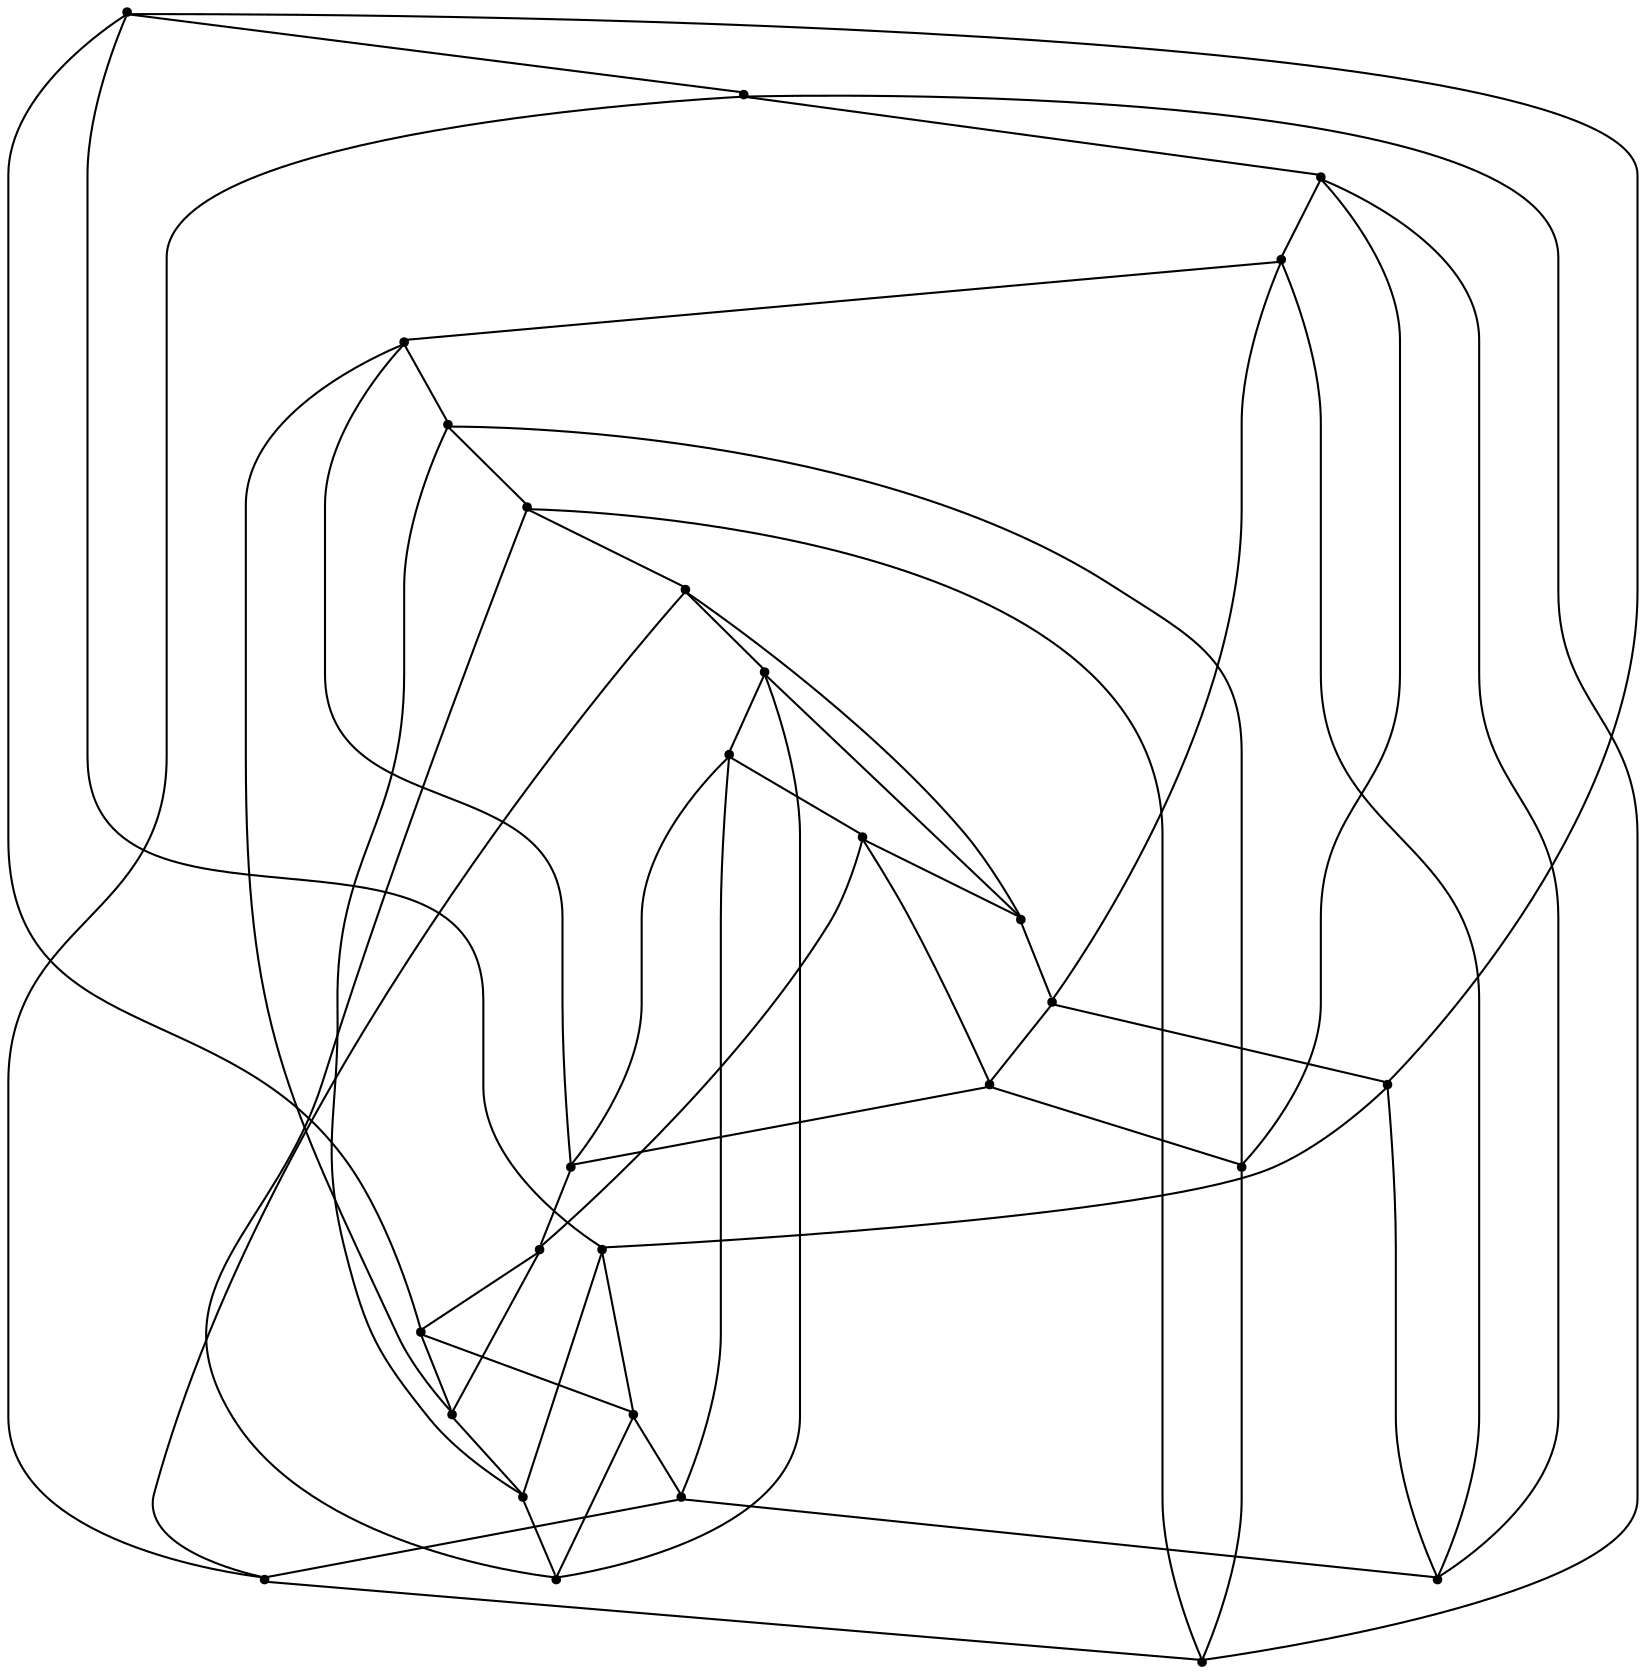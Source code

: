 graph {
  node [shape=point,comment="{\"directed\":false,\"doi\":\"10.1007/978-3-540-77537-9_32\",\"figure\":\"6\"}"]

  v0 [pos="919.6229275636894,990.9127920844339"]
  v1 [pos="1628.809648859778,990.9127920844339"]
  v2 [pos="825.0651031405426,943.6518584684893"]
  v3 [pos="1108.7395785132119,943.6518584684893"]
  v4 [pos="1581.5318182834358,943.6518584684893"]
  v5 [pos="966.9023567332777,849.128910012679"]
  v6 [pos="1392.414610609897,849.1289100126787"]
  v7 [pos="1439.6940318262853,849.1289100126787"]
  v8 [pos="1486.972435033044,849.128910012679"]
  v9 [pos="966.9023567332778,896.3904160412876"]
  v10 [pos="1392.4146106098974,896.3904160412876"]
  v11 [pos="1439.6940318262855,896.3904160412876"]
  v12 [pos="1486.972435033044,896.3904160412876"]
  v13 [pos="1534.2518244366315,1227.2189865979283"]
  v14 [pos="1061.4601811564244,801.8685488093986"]
  v15 [pos="1486.972435033044,1321.7408538298173"]
  v16 [pos="1486.972435033044,1369.0022962570192"]
  v17 [pos="1345.135189393509,754.6071063821967"]
  v18 [pos="1439.6940318262855,1321.7408538298175"]
  v19 [pos="1439.694031826285,1369.0022962570192"]
  v20 [pos="1345.1351893935093,707.3451233430344"]
  v21 [pos="1392.4146106098974,1369.0022962570192"]
  v22 [pos="1108.7395785132119,1510.7861783287744"]
  v23 [pos="1108.7395785132119,1416.2643110968852"]
  v24 [pos="1014.1807519868363,1463.5241634889085"]
  v25 [pos="966.9023567332778,1369.0022962570192"]
  v26 [pos="966.9023567332777,1321.7408538298175"]
  v27 [pos="872.3429655296858,1274.48042902513"]

  v0 -- v27 [id="-1",pos="919.6229275636894,990.9127920844339 872.3445402633312,990.9123786752875 872.3445402633312,990.9123786752875 872.3445402633312,990.9123786752875 872.3429655296858,1274.48042902513 872.3429655296858,1274.48042902513 872.3429655296858,1274.48042902513"]
  v26 -- v2 [id="-2",pos="966.9023567332777,1321.7408538298175 777.7867158401843,1321.7409492319282 777.7867158401843,1321.7409492319282 777.7867158401843,1321.7409492319282 777.7867158401843,943.6534803043714 777.7867158401843,943.6534803043714 777.7867158401843,943.6534803043714 825.0651031405426,943.6518584684893 825.0651031405426,943.6518584684893 825.0651031405426,943.6518584684893"]
  v18 -- v15 [id="-3",pos="1439.6940318262855,1321.7408538298175 1486.972435033044,1321.7408538298173 1486.972435033044,1321.7408538298173 1486.972435033044,1321.7408538298173"]
  v27 -- v2 [id="-4",pos="872.3429655296858,1274.48042902513 825.0635284068973,1274.4820508610119 825.0635284068973,1274.4820508610119 825.0635284068973,1274.4820508610119 825.0651031405426,943.6518584684893 825.0651031405426,943.6518584684893 825.0651031405426,943.6518584684893"]
  v27 -- v13 [id="-5",pos="872.3429655296858,1274.48042902513 1534.2533832638762,1274.4820508610119 1534.2533832638762,1274.4820508610119 1534.2533832638762,1274.4820508610119 1534.2518244366315,1227.2189865979283 1534.2518244366315,1227.2189865979283 1534.2518244366315,1227.2189865979283"]
  v2 -- v9 [id="-6",pos="825.0651031405426,943.6518584684893 825.0635284068973,896.3905114433983 825.0635284068973,896.3905114433983 825.0635284068973,896.3905114433983 966.9023567332778,896.3904160412876 966.9023567332778,896.3904160412876 966.9023567332778,896.3904160412876"]
  v25 -- v21 [id="-7",pos="966.9023567332778,1369.0022962570192 1392.4146106098974,1369.0022962570192 1392.4146106098974,1369.0022962570192 1392.4146106098974,1369.0022962570192"]
  v19 -- v16 [id="-8",pos="1439.694031826285,1369.0022962570192 1486.972435033044,1369.0022962570192 1486.972435033044,1369.0022962570192 1486.972435033044,1369.0022962570192"]
  v16 -- v1 [id="-9",pos="1486.972435033044,1369.0022962570192 1676.0880838793378,1369.0039180929011 1676.0880838793378,1369.0039180929011 1676.0880838793378,1369.0039180929011 1676.0880838793378,990.9123786752875 1676.0880838793378,990.9123786752875 1676.0880838793378,990.9123786752875 1628.809648859778,990.9127920844339 1628.809648859778,990.9127920844339 1628.809648859778,990.9127920844339"]
  v26 -- v18 [id="-10",pos="966.9023567332777,1321.7408538298175 1439.6940318262855,1321.7408538298175 1439.6940318262855,1321.7408538298175 1439.6940318262855,1321.7408538298175"]
  v13 -- v4 [id="-11",pos="1534.2518244366315,1227.2189865979283 1581.5302594561908,1227.219082000039 1581.5302594561908,1227.219082000039 1581.5302594561908,1227.219082000039 1581.5318182834358,943.6518584684893 1581.5318182834358,943.6518584684893 1581.5318182834358,943.6518584684893"]
  v0 -- v5 [id="-12",pos="919.6229275636894,990.9127920844339 919.621352830044,849.1272881767968 919.621352830044,849.1272881767968 919.621352830044,849.1272881767968 966.9023567332777,849.128910012679 966.9023567332777,849.128910012679 966.9023567332777,849.128910012679"]
  v24 -- v25 [id="-13",pos="1014.1807519868363,1463.5241634889085 966.902364686478,1463.5257853247904 966.902364686478,1463.5257853247904 966.902364686478,1463.5257853247904 966.9023567332778,1369.0022962570192 966.9023567332778,1369.0022962570192 966.9023567332778,1369.0022962570192"]
  v5 -- v20 [id="-14",pos="966.9023567332777,849.128910012679 966.902364686478,660.0836809158327 966.902364686478,660.0836809158327 966.902364686478,660.0836809158327 1345.133662379065,660.0836809158327 1345.133662379065,660.0836809158327 1345.133662379065,660.0836809158327 1345.1351893935093,707.3451233430344 1345.1351893935093,707.3451233430344 1345.1351893935093,707.3451233430344"]
  v9 -- v26 [id="-15",pos="966.9023567332778,896.3904160412876 966.9023567332777,1321.7408538298175 966.9023567332777,1321.7408538298175 966.9023567332777,1321.7408538298175"]
  v22 -- v24 [id="-16",pos="1108.7395785132119,1510.7861783287744 1014.1791772531908,1510.7846836957065 1014.1791772531908,1510.7846836957065 1014.1791772531908,1510.7846836957065 1014.1807519868363,1463.5241634889085 1014.1807519868363,1463.5241634889085 1014.1807519868363,1463.5241634889085"]
  v22 -- v16 [id="-17",pos="1108.7395785132119,1510.7861783287744 1486.9724350330441,1510.7846836957065 1486.9724350330441,1510.7846836957065 1486.9724350330441,1510.7846836957065 1486.972435033044,1369.0022962570192 1486.972435033044,1369.0022962570192 1486.972435033044,1369.0022962570192"]
  v24 -- v14 [id="-18",pos="1014.1807519868363,1463.5241634889085 1014.1791772531908,801.8686442115093 1014.1791772531908,801.8686442115093 1014.1791772531908,801.8686442115093 1061.4601811564244,801.8685488093986 1061.4601811564244,801.8685488093986 1061.4601811564244,801.8685488093986"]
  v23 -- v19 [id="-19",pos="1108.7395785132119,1416.2643110968852 1439.6955588407293,1416.2628164638172 1439.6955588407293,1416.2628164638172 1439.6955588407293,1416.2628164638172 1439.694031826285,1369.0022962570192 1439.694031826285,1369.0022962570192 1439.694031826285,1369.0022962570192"]
  v14 -- v23 [id="-20",pos="1061.4601811564244,801.8685488093986 1061.4601891096247,1416.2628164638172 1061.4601891096247,1416.2628164638172 1061.4601891096247,1416.2628164638172 1108.7395785132119,1416.2643110968852 1108.7395785132119,1416.2643110968852 1108.7395785132119,1416.2643110968852"]
  v3 -- v20 [id="-21",pos="1108.7395785132119,943.6518584684893 1108.7411373404568,707.3466497768056 1108.7411373404568,707.3466497768056 1108.7411373404568,707.3466497768056 1345.1351893935093,707.3451233430344 1345.1351893935093,707.3451233430344 1345.1351893935093,707.3451233430344"]
  v23 -- v22 [id="-22",pos="1108.7395785132119,1416.2643110968852 1108.7395785132119,1510.7861783287744 1108.7395785132119,1510.7861783287744 1108.7395785132119,1510.7861783287744"]
  v17 -- v24 [id="-23",pos="1345.135189393509,754.6071063821967 1345.133662379065,1463.5257853247904 1345.133662379065,1463.5257853247904 1345.133662379065,1463.5257853247904 1014.1807519868363,1463.5241634889085 1014.1807519868363,1463.5241634889085 1014.1807519868363,1463.5241634889085"]
  v17 -- v20 [id="-24",pos="1345.135189393509,754.6071063821967 1345.1351893935093,707.3451233430344 1345.1351893935093,707.3451233430344 1345.1351893935093,707.3451233430344"]
  v26 -- v25 [id="-25",pos="966.9023567332777,1321.7408538298175 966.9023567332778,1369.0022962570192 966.9023567332778,1369.0022962570192 966.9023567332778,1369.0022962570192"]
  v21 -- v22 [id="-26",pos="1392.4146106098974,1369.0022962570192 1392.4146106098972,1558.0476525566796 1392.4146106098972,1558.0476525566796 1392.4146106098972,1558.0476525566796 1108.7411373404568,1558.0476525566796 1108.7411373404568,1558.0476525566796 1108.7411373404568,1558.0476525566796 1108.7395785132119,1510.7861783287744 1108.7395785132119,1510.7861783287744 1108.7395785132119,1510.7861783287744"]
  v21 -- v10 [id="-27",pos="1392.4146106098974,1369.0022962570192 1392.4146106098974,896.3904160412876 1392.4146106098974,896.3904160412876 1392.4146106098974,896.3904160412876"]
  v20 -- v6 [id="-28",pos="1345.1351893935093,707.3451233430344 1392.4146106098972,707.3466497768056 1392.4146106098972,707.3466497768056 1392.4146106098972,707.3466497768056 1392.414610609897,849.1289100126787 1392.414610609897,849.1289100126787 1392.414610609897,849.1289100126787"]
  v10 -- v6 [id="-29",pos="1392.4146106098974,896.3904160412876 1392.414610609897,849.1289100126787 1392.414610609897,849.1289100126787 1392.414610609897,849.1289100126787"]
  v19 -- v18 [id="-30",pos="1439.694031826285,1369.0022962570192 1439.6940318262855,1321.7408538298175 1439.6940318262855,1321.7408538298175 1439.6940318262855,1321.7408538298175"]
  v18 -- v11 [id="-31",pos="1439.6940318262855,1321.7408538298175 1439.6940318262855,896.3904160412876 1439.6940318262855,896.3904160412876 1439.6940318262855,896.3904160412876"]
  v11 -- v7 [id="-32",pos="1439.6940318262855,896.3904160412876 1439.6940318262853,849.1289100126787 1439.6940318262853,849.1289100126787 1439.6940318262853,849.1289100126787"]
  v7 -- v17 [id="-33",pos="1439.6940318262853,849.1289100126787 1439.6955588407293,754.605548147722 1439.6955588407293,754.605548147722 1439.6955588407293,754.605548147722 1345.135189393509,754.6071063821967 1345.135189393509,754.6071063821967 1345.135189393509,754.6071063821967"]
  v17 -- v14 [id="-34",pos="1345.135189393509,754.6071063821967 1061.4601891096247,754.605548147722 1061.4601891096247,754.605548147722 1061.4601891096247,754.605548147722 1061.4601811564244,801.8685488093986 1061.4601811564244,801.8685488093986 1061.4601811564244,801.8685488093986"]
  v3 -- v23 [id="-35",pos="1108.7395785132119,943.6518584684893 1108.7395785132119,1416.2643110968852 1108.7395785132119,1416.2643110968852 1108.7395785132119,1416.2643110968852"]
  v15 -- v12 [id="-36",pos="1486.972435033044,1321.7408538298173 1486.972435033044,896.3904160412876 1486.972435033044,896.3904160412876 1486.972435033044,896.3904160412876"]
  v12 -- v8 [id="-37",pos="1486.972435033044,896.3904160412876 1486.972435033044,849.128910012679 1486.972435033044,849.128910012679 1486.972435033044,849.128910012679"]
  v8 -- v14 [id="-38",pos="1486.972435033044,849.128910012679 1486.9724350330441,801.8686442115093 1486.9724350330441,801.8686442115093 1486.9724350330441,801.8686442115093 1061.4601811564244,801.8685488093986 1061.4601811564244,801.8685488093986 1061.4601811564244,801.8685488093986"]
  v16 -- v15 [id="-39",pos="1486.972435033044,1369.0022962570192 1486.972435033044,1321.7408538298173 1486.972435033044,1321.7408538298173 1486.972435033044,1321.7408538298173"]
  v25 -- v27 [id="-40",pos="966.9023567332778,1369.0022962570192 872.3445402633312,1369.0039180929011 872.3445402633312,1369.0039180929011 872.3445402633312,1369.0039180929011 872.3429655296858,1274.48042902513 872.3429655296858,1274.48042902513 872.3429655296858,1274.48042902513"]
  v13 -- v12 [id="-41",pos="1534.2518244366315,1227.2189865979283 1534.2533832638762,896.3905114433983 1534.2533832638762,896.3905114433983 1534.2533832638762,896.3905114433983 1486.972435033044,896.3904160412876 1486.972435033044,896.3904160412876 1486.972435033044,896.3904160412876"]
  v12 -- v11 [id="-42",pos="1486.972435033044,896.3904160412876 1439.6940318262855,896.3904160412876 1439.6940318262855,896.3904160412876 1439.6940318262855,896.3904160412876"]
  v10 -- v9 [id="-43",pos="1392.4146106098974,896.3904160412876 966.9023567332778,896.3904160412876 966.9023567332778,896.3904160412876 966.9023567332778,896.3904160412876"]
  v21 -- v19 [id="-44",pos="1392.4146106098974,1369.0022962570192 1439.694031826285,1369.0022962570192 1439.694031826285,1369.0022962570192 1439.694031826285,1369.0022962570192"]
  v0 -- v13 [id="-45",pos="919.6229275636894,990.9127920844339 919.621352830044,1227.219082000039 919.621352830044,1227.219082000039 919.621352830044,1227.219082000039 1534.2518244366315,1227.2189865979283 1534.2518244366315,1227.2189865979283 1534.2518244366315,1227.2189865979283"]
  v4 -- v8 [id="-46",pos="1581.5318182834358,943.6518584684893 1581.5302594561908,849.1272881767968 1581.5302594561908,849.1272881767968 1581.5302594561908,849.1272881767968 1486.972435033044,849.128910012679 1486.972435033044,849.128910012679 1486.972435033044,849.128910012679"]
  v8 -- v7 [id="-47",pos="1486.972435033044,849.128910012679 1439.6940318262853,849.1289100126787 1439.6940318262853,849.1289100126787 1439.6940318262853,849.1289100126787"]
  v6 -- v5 [id="-48",pos="1392.414610609897,849.1289100126787 966.9023567332777,849.128910012679 966.9023567332777,849.128910012679 966.9023567332777,849.128910012679"]
  v5 -- v9 [id="-49",pos="966.9023567332777,849.128910012679 966.9023567332778,896.3904160412876 966.9023567332778,896.3904160412876 966.9023567332778,896.3904160412876"]
  v1 -- v15 [id="-50",pos="1628.809648859778,990.9127920844339 1628.811207687023,1321.7409492319282 1628.811207687023,1321.7409492319282 1628.811207687023,1321.7409492319282 1486.972435033044,1321.7408538298173 1486.972435033044,1321.7408538298173 1486.972435033044,1321.7408538298173"]
  v1 -- v4 [id="-51",pos="1628.809648859778,990.9127920844339 1628.811207687023,943.6534803043714 1628.811207687023,943.6534803043714 1628.811207687023,943.6534803043714 1581.5318182834358,943.6518584684893 1581.5318182834358,943.6518584684893 1581.5318182834358,943.6518584684893"]
  v4 -- v3 [id="-52",pos="1581.5318182834358,943.6518584684893 1108.7395785132119,943.6518584684893 1108.7395785132119,943.6518584684893 1108.7395785132119,943.6518584684893"]
  v3 -- v2 [id="-53",pos="1108.7395785132119,943.6518584684893 825.0651031405426,943.6518584684893 825.0651031405426,943.6518584684893 825.0651031405426,943.6518584684893"]
  v11 -- v10 [id="-54",pos="1439.6940318262855,896.3904160412876 1392.4146106098974,896.3904160412876 1392.4146106098974,896.3904160412876 1392.4146106098974,896.3904160412876"]
  v7 -- v6 [id="-55",pos="1439.6940318262853,849.1289100126787 1392.414610609897,849.1289100126787 1392.414610609897,849.1289100126787 1392.414610609897,849.1289100126787"]
  v1 -- v0 [id="-56",pos="1628.809648859778,990.9127920844339 919.6229275636894,990.9127920844339 919.6229275636894,990.9127920844339 919.6229275636894,990.9127920844339"]
}